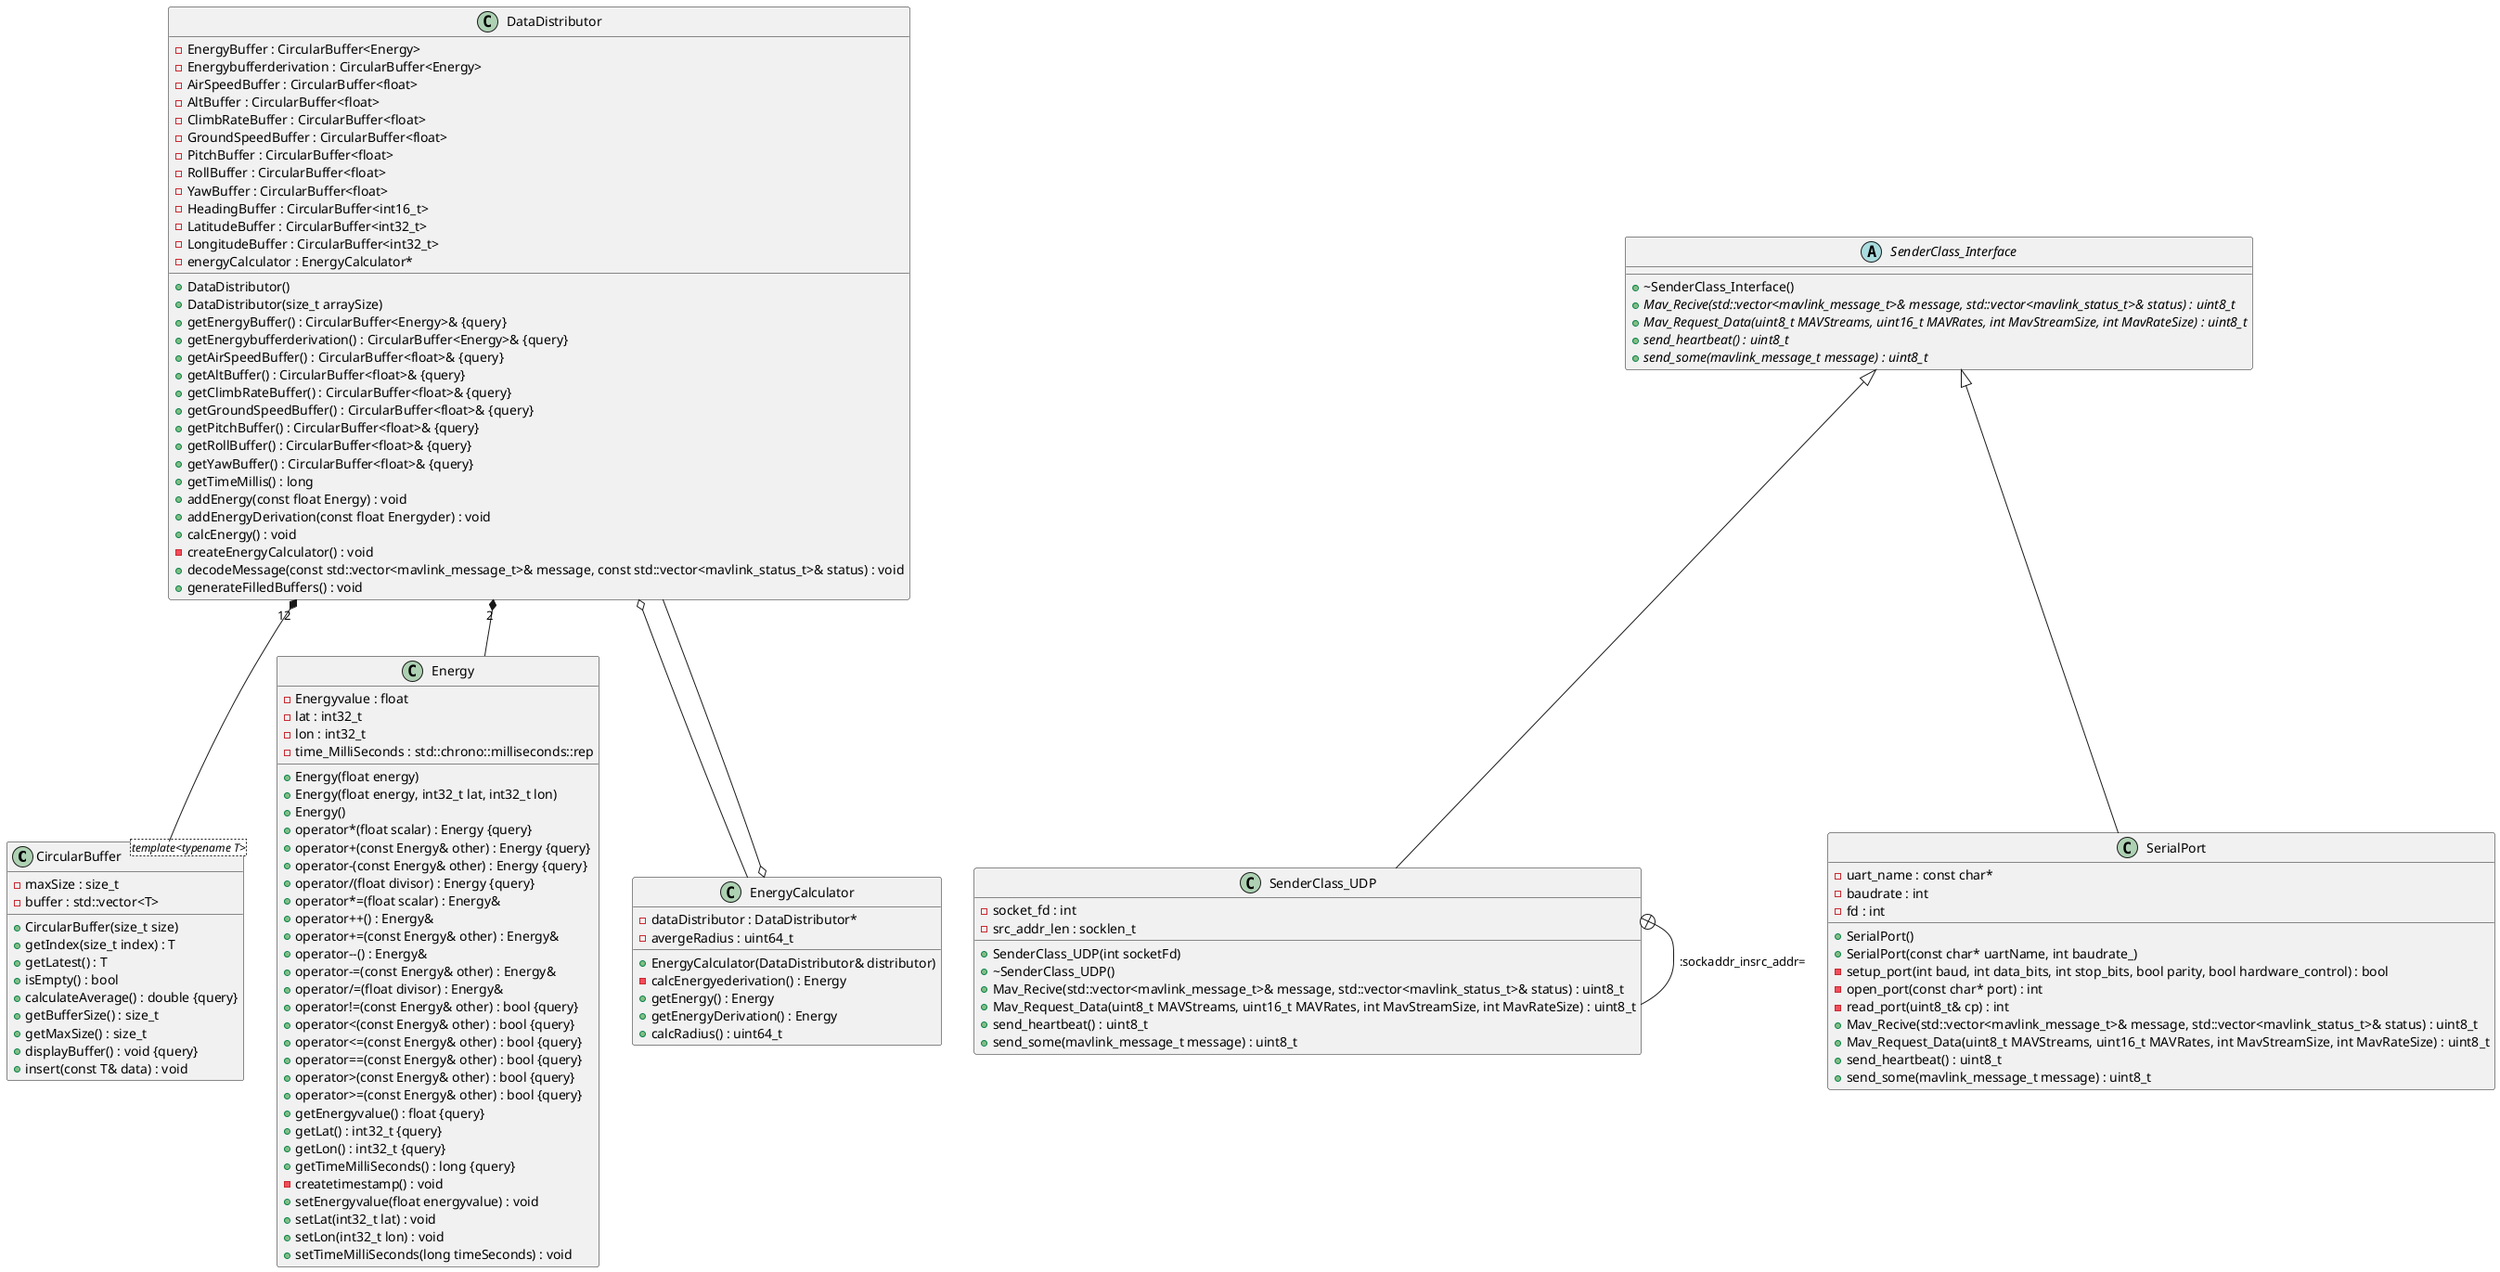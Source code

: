 @startuml
/' Objects '/

class CircularBuffer <template<typename T>> {
	+CircularBuffer(size_t size)
	+getIndex(size_t index) : T
	+getLatest() : T
	+isEmpty() : bool
	+calculateAverage() : double {query}
	+getBufferSize() : size_t
	+getMaxSize() : size_t
	-maxSize : size_t
	-buffer : std::vector<T>
	+displayBuffer() : void {query}
	+insert(const T& data) : void
}


class DataDistributor {
	+DataDistributor()
	+DataDistributor(size_t arraySize)
	-EnergyBuffer : CircularBuffer<Energy>
	-Energybufferderivation : CircularBuffer<Energy>
	+getEnergyBuffer() : CircularBuffer<Energy>& {query}
	+getEnergybufferderivation() : CircularBuffer<Energy>& {query}
	-AirSpeedBuffer : CircularBuffer<float>
	-AltBuffer : CircularBuffer<float>
	-ClimbRateBuffer : CircularBuffer<float>
	-GroundSpeedBuffer : CircularBuffer<float>
	-PitchBuffer : CircularBuffer<float>
	-RollBuffer : CircularBuffer<float>
	-YawBuffer : CircularBuffer<float>
	+getAirSpeedBuffer() : CircularBuffer<float>& {query}
	+getAltBuffer() : CircularBuffer<float>& {query}
	+getClimbRateBuffer() : CircularBuffer<float>& {query}
	+getGroundSpeedBuffer() : CircularBuffer<float>& {query}
	+getPitchBuffer() : CircularBuffer<float>& {query}
	+getRollBuffer() : CircularBuffer<float>& {query}
	+getYawBuffer() : CircularBuffer<float>& {query}
	-HeadingBuffer : CircularBuffer<int16_t>
	-LatitudeBuffer : CircularBuffer<int32_t>
	-LongitudeBuffer : CircularBuffer<int32_t>
	-energyCalculator : EnergyCalculator*
	+getTimeMillis() : long
	+addEnergy(const float Energy) : void
	+addEnergyDerivation(const float Energyder) : void
	+calcEnergy() : void
	-createEnergyCalculator() : void
	+decodeMessage(const std::vector<mavlink_message_t>& message, const std::vector<mavlink_status_t>& status) : void
	+generateFilledBuffers() : void
}


class Energy {
	+Energy(float energy)
	+Energy(float energy, int32_t lat, int32_t lon)
	+Energy()
	+operator*(float scalar) : Energy {query}
	+operator+(const Energy& other) : Energy {query}
	+operator-(const Energy& other) : Energy {query}
	+operator/(float divisor) : Energy {query}
	+operator*=(float scalar) : Energy&
	+operator++() : Energy&
	+operator+=(const Energy& other) : Energy&
	+operator--() : Energy&
	+operator-=(const Energy& other) : Energy&
	+operator/=(float divisor) : Energy&
	+operator!=(const Energy& other) : bool {query}
	+operator<(const Energy& other) : bool {query}
	+operator<=(const Energy& other) : bool {query}
	+operator==(const Energy& other) : bool {query}
	+operator>(const Energy& other) : bool {query}
	+operator>=(const Energy& other) : bool {query}
	-Energyvalue : float
	+getEnergyvalue() : float {query}
	+getLat() : int32_t {query}
	+getLon() : int32_t {query}
	-lat : int32_t
	-lon : int32_t
	+getTimeMilliSeconds() : long {query}
	-time_MilliSeconds : std::chrono::milliseconds::rep
	-createtimestamp() : void
	+setEnergyvalue(float energyvalue) : void
	+setLat(int32_t lat) : void
	+setLon(int32_t lon) : void
	+setTimeMilliSeconds(long timeSeconds) : void
}


class EnergyCalculator {
	+EnergyCalculator(DataDistributor& distributor)
	-dataDistributor : DataDistributor*
	-calcEnergyederivation() : Energy
	+getEnergy() : Energy
	+getEnergyDerivation() : Energy
	-avergeRadius : uint64_t
	+calcRadius() : uint64_t
}


abstract class SenderClass_Interface {
	+~SenderClass_Interface()
	+{abstract} Mav_Recive(std::vector<mavlink_message_t>& message, std::vector<mavlink_status_t>& status) : uint8_t
	+{abstract} Mav_Request_Data(uint8_t MAVStreams, uint16_t MAVRates, int MavStreamSize, int MavRateSize) : uint8_t
	+{abstract} send_heartbeat() : uint8_t
	+{abstract} send_some(mavlink_message_t message) : uint8_t
}


class SenderClass_UDP {
	+SenderClass_UDP(int socketFd)
	+~SenderClass_UDP()
	-socket_fd : int
	-src_addr_len : socklen_t
	+Mav_Recive(std::vector<mavlink_message_t>& message, std::vector<mavlink_status_t>& status) : uint8_t
	+Mav_Request_Data(uint8_t MAVStreams, uint16_t MAVRates, int MavStreamSize, int MavRateSize) : uint8_t
	+send_heartbeat() : uint8_t
	+send_some(mavlink_message_t message) : uint8_t
}


class SerialPort {
	+SerialPort()
	+SerialPort(const char* uartName, int baudrate_)
	-setup_port(int baud, int data_bits, int stop_bits, bool parity, bool hardware_control) : bool
	-uart_name : const char*
	-baudrate : int
	-fd : int
	-open_port(const char* port) : int
	-read_port(uint8_t& cp) : int
	+Mav_Recive(std::vector<mavlink_message_t>& message, std::vector<mavlink_status_t>& status) : uint8_t
	+Mav_Request_Data(uint8_t MAVStreams, uint16_t MAVRates, int MavStreamSize, int MavRateSize) : uint8_t
	+send_heartbeat() : uint8_t
	+send_some(mavlink_message_t message) : uint8_t
}







/' Inheritance relationships '/

.SenderClass_Interface <|-- .SenderClass_UDP
.SenderClass_Interface <|-- .SerialPort




/' Aggregation relationships '/

.DataDistributor "12" *-- .CircularBuffer


.DataDistributor "2" *-- .Energy


.DataDistributor o-- .EnergyCalculator


.EnergyCalculator o-- .DataDistributor






/' Nested objects '/

.SenderClass_UDP +-- .SenderClass_UDP::sockaddr_insrc_addr=
@enduml

